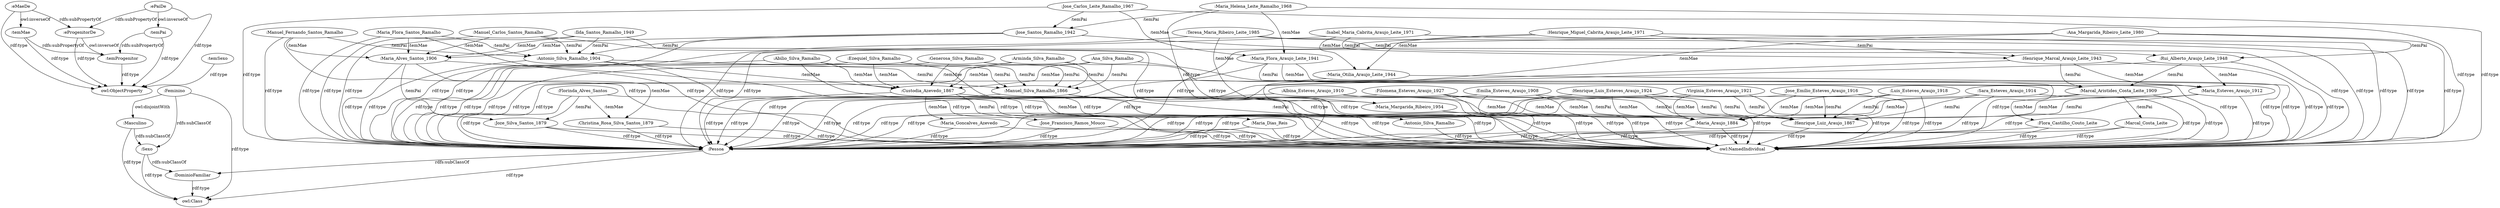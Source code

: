 digraph { 
":eMaeDe" -> "owl:ObjectProperty"[label="rdf:type"]
":eMaeDe" -> ":eProgenitorDe"[label="rdfs:subPropertyOf"]
":eMaeDe" -> ":temMae"[label="owl:inverseOf"]
":ePaiDe" -> "owl:ObjectProperty"[label="rdf:type"]
":ePaiDe" -> ":eProgenitorDe"[label="rdfs:subPropertyOf"]
":ePaiDe" -> ":temPai"[label="owl:inverseOf"]
":eProgenitorDe" -> "owl:ObjectProperty"[label="rdf:type"]
":eProgenitorDe" -> ":temProgenitor"[label="owl:inverseOf"]
":temMae" -> "owl:ObjectProperty"[label="rdf:type"]
":temMae" -> ":temProgenitor"[label="rdfs:subPropertyOf"]
":temPai" -> "owl:ObjectProperty"[label="rdf:type"]
":temPai" -> ":temProgenitor"[label="rdfs:subPropertyOf"]
":temProgenitor" -> "owl:ObjectProperty"[label="rdf:type"]
":temSexo" -> "owl:ObjectProperty"[label="rdf:type"]
":DominioFamiliar" -> "owl:Class"[label="rdf:type"]
":Feminino" -> "owl:Class"[label="rdf:type"]
":Feminino" -> ":Sexo"[label="rdfs:subClassOf"]
":Feminino" -> ":Masculino"[label="owl:disjointWith"]
":Masculino" -> "owl:Class"[label="rdf:type"]
":Masculino" -> ":Sexo"[label="rdfs:subClassOf"]
":Pessoa" -> "owl:Class"[label="rdf:type"]
":Pessoa" -> ":DominioFamiliar"[label="rdfs:subClassOf"]
":Sexo" -> "owl:Class"[label="rdf:type"]
":Sexo" -> ":DominioFamiliar"[label="rdfs:subClassOf"]
":Abilio_Silva_Ramalho" -> "owl:NamedIndividual"[label="rdf:type"]
":Abilio_Silva_Ramalho" -> ":Pessoa"[label="rdf:type"]
":Abilio_Silva_Ramalho" -> ":Custodia_Azevedo_1867"[label=":temMae"]
":Abilio_Silva_Ramalho" -> ":Manuel_Silva_Ramalho_1866"[label=":temPai"]
":Albina_Esteves_Araujo_1910" -> "owl:NamedIndividual"[label="rdf:type"]
":Albina_Esteves_Araujo_1910" -> ":Pessoa"[label="rdf:type"]
":Albina_Esteves_Araujo_1910" -> ":Maria_Araujo_1884"[label=":temMae"]
":Albina_Esteves_Araujo_1910" -> ":Henrique_Luiz_Araujo_1867"[label=":temPai"]
":Ana_Margarida_Ribeiro_Leite_1980" -> "owl:NamedIndividual"[label="rdf:type"]
":Ana_Margarida_Ribeiro_Leite_1980" -> ":Pessoa"[label="rdf:type"]
":Ana_Margarida_Ribeiro_Leite_1980" -> ":Maria_Margarida_Ribeiro_1954"[label=":temMae"]
":Ana_Margarida_Ribeiro_Leite_1980" -> ":Rui_Alberto_Araujo_Leite_1948"[label=":temPai"]
":Ana_Silva_Ramalho" -> "owl:NamedIndividual"[label="rdf:type"]
":Ana_Silva_Ramalho" -> ":Pessoa"[label="rdf:type"]
":Ana_Silva_Ramalho" -> ":Custodia_Azevedo_1867"[label=":temMae"]
":Ana_Silva_Ramalho" -> ":Manuel_Silva_Ramalho_1866"[label=":temPai"]
":Antonio_Silva_Ramalho" -> "owl:NamedIndividual"[label="rdf:type"]
":Antonio_Silva_Ramalho_1904" -> "owl:NamedIndividual"[label="rdf:type"]
":Antonio_Silva_Ramalho_1904" -> ":Pessoa"[label="rdf:type"]
":Antonio_Silva_Ramalho_1904" -> ":Custodia_Azevedo_1867"[label=":temMae"]
":Antonio_Silva_Ramalho_1904" -> ":Manuel_Silva_Ramalho_1866"[label=":temPai"]
":Arminda_Silva_Ramalho" -> "owl:NamedIndividual"[label="rdf:type"]
":Arminda_Silva_Ramalho" -> ":Pessoa"[label="rdf:type"]
":Arminda_Silva_Ramalho" -> ":Custodia_Azevedo_1867"[label=":temMae"]
":Arminda_Silva_Ramalho" -> ":Manuel_Silva_Ramalho_1866"[label=":temPai"]
":Christina_Rosa_Silva_Santos_1879" -> "owl:NamedIndividual"[label="rdf:type"]
":Christina_Rosa_Silva_Santos_1879" -> ":Pessoa"[label="rdf:type"]
":Custodia_Azevedo_1867" -> "owl:NamedIndividual"[label="rdf:type"]
":Custodia_Azevedo_1867" -> ":Pessoa"[label="rdf:type"]
":Custodia_Azevedo_1867" -> ":Maria_Goncalves_Azevedo"[label=":temMae"]
":Custodia_Azevedo_1867" -> ":Jose_Francisco_Ramos_Mouco"[label=":temPai"]
":Emilia_Esteves_Araujo_1908" -> "owl:NamedIndividual"[label="rdf:type"]
":Emilia_Esteves_Araujo_1908" -> ":Pessoa"[label="rdf:type"]
":Emilia_Esteves_Araujo_1908" -> ":Maria_Araujo_1884"[label=":temMae"]
":Emilia_Esteves_Araujo_1908" -> ":Henrique_Luiz_Araujo_1867"[label=":temPai"]
":Ezequiel_Silva_Ramalho" -> "owl:NamedIndividual"[label="rdf:type"]
":Ezequiel_Silva_Ramalho" -> ":Pessoa"[label="rdf:type"]
":Ezequiel_Silva_Ramalho" -> ":Custodia_Azevedo_1867"[label=":temMae"]
":Ezequiel_Silva_Ramalho" -> ":Manuel_Silva_Ramalho_1866"[label=":temPai"]
":Filomena_Esteves_Araujo_1927" -> "owl:NamedIndividual"[label="rdf:type"]
":Filomena_Esteves_Araujo_1927" -> ":Pessoa"[label="rdf:type"]
":Filomena_Esteves_Araujo_1927" -> ":Maria_Araujo_1884"[label=":temMae"]
":Filomena_Esteves_Araujo_1927" -> ":Henrique_Luiz_Araujo_1867"[label=":temPai"]
":Flora_Castilho_Couto_Leite" -> "owl:NamedIndividual"[label="rdf:type"]
":Flora_Castilho_Couto_Leite" -> ":Pessoa"[label="rdf:type"]
":Florinda_Alves_Santos" -> "owl:NamedIndividual"[label="rdf:type"]
":Florinda_Alves_Santos" -> ":Pessoa"[label="rdf:type"]
":Florinda_Alves_Santos" -> ":Christina_Rosa_Silva_Santos_1879"[label=":temMae"]
":Florinda_Alves_Santos" -> ":Joze_Silva_Santos_1879"[label=":temPai"]
":Generosa_Silva_Ramalho" -> "owl:NamedIndividual"[label="rdf:type"]
":Generosa_Silva_Ramalho" -> ":Pessoa"[label="rdf:type"]
":Generosa_Silva_Ramalho" -> ":Custodia_Azevedo_1867"[label=":temMae"]
":Generosa_Silva_Ramalho" -> ":Manuel_Silva_Ramalho_1866"[label=":temPai"]
":Henrique_Luis_Esteves_Araujo_1924" -> "owl:NamedIndividual"[label="rdf:type"]
":Henrique_Luis_Esteves_Araujo_1924" -> ":Pessoa"[label="rdf:type"]
":Henrique_Luis_Esteves_Araujo_1924" -> ":Maria_Araujo_1884"[label=":temMae"]
":Henrique_Luis_Esteves_Araujo_1924" -> ":Henrique_Luiz_Araujo_1867"[label=":temPai"]
":Henrique_Luiz_Araujo_1867" -> "owl:NamedIndividual"[label="rdf:type"]
":Henrique_Marcal_Araujo_Leite_1943" -> "owl:NamedIndividual"[label="rdf:type"]
":Henrique_Marcal_Araujo_Leite_1943" -> ":Pessoa"[label="rdf:type"]
":Henrique_Marcal_Araujo_Leite_1943" -> ":Maria_Esteves_Araujo_1912"[label=":temMae"]
":Henrique_Marcal_Araujo_Leite_1943" -> ":Marcal_Aristides_Costa_Leite_1909"[label=":temPai"]
":Henrique_Miguel_Cabrita_Araujo_Leite_1971" -> "owl:NamedIndividual"[label="rdf:type"]
":Henrique_Miguel_Cabrita_Araujo_Leite_1971" -> ":Pessoa"[label="rdf:type"]
":Henrique_Miguel_Cabrita_Araujo_Leite_1971" -> ":Maria_Otilia_Araujo_Leite_1944"[label=":temMae"]
":Henrique_Miguel_Cabrita_Araujo_Leite_1971" -> ":Henrique_Marcal_Araujo_Leite_1943"[label=":temPai"]
":Ilda_Santos_Ramalho_1949" -> "owl:NamedIndividual"[label="rdf:type"]
":Ilda_Santos_Ramalho_1949" -> ":Pessoa"[label="rdf:type"]
":Ilda_Santos_Ramalho_1949" -> ":Maria_Alves_Santos_1906"[label=":temMae"]
":Ilda_Santos_Ramalho_1949" -> ":Antonio_Silva_Ramalho_1904"[label=":temPai"]
":Isabel_Maria_Cabrita_Araujo_Leite_1971" -> "owl:NamedIndividual"[label="rdf:type"]
":Isabel_Maria_Cabrita_Araujo_Leite_1971" -> ":Pessoa"[label="rdf:type"]
":Isabel_Maria_Cabrita_Araujo_Leite_1971" -> ":Maria_Otilia_Araujo_Leite_1944"[label=":temMae"]
":Isabel_Maria_Cabrita_Araujo_Leite_1971" -> ":Henrique_Marcal_Araujo_Leite_1943"[label=":temPai"]
":Jose_Carlos_Leite_Ramalho_1967" -> "owl:NamedIndividual"[label="rdf:type"]
":Jose_Carlos_Leite_Ramalho_1967" -> ":Pessoa"[label="rdf:type"]
":Jose_Carlos_Leite_Ramalho_1967" -> ":Maria_Flora_Araujo_Leite_1941"[label=":temMae"]
":Jose_Carlos_Leite_Ramalho_1967" -> ":Jose_Santos_Ramalho_1942"[label=":temPai"]
":Jose_Emilio_Esteves_Araujo_1916" -> "owl:NamedIndividual"[label="rdf:type"]
":Jose_Emilio_Esteves_Araujo_1916" -> ":Pessoa"[label="rdf:type"]
":Jose_Emilio_Esteves_Araujo_1916" -> ":Maria_Araujo_1884"[label=":temMae"]
":Jose_Emilio_Esteves_Araujo_1916" -> ":Henrique_Luiz_Araujo_1867"[label=":temPai"]
":Jose_Francisco_Ramos_Mouco" -> "owl:NamedIndividual"[label="rdf:type"]
":Jose_Francisco_Ramos_Mouco" -> ":Pessoa"[label="rdf:type"]
":Jose_Santos_Ramalho_1942" -> "owl:NamedIndividual"[label="rdf:type"]
":Jose_Santos_Ramalho_1942" -> ":Pessoa"[label="rdf:type"]
":Jose_Santos_Ramalho_1942" -> ":Maria_Alves_Santos_1906"[label=":temMae"]
":Jose_Santos_Ramalho_1942" -> ":Antonio_Silva_Ramalho_1904"[label=":temPai"]
":Joze_Silva_Santos_1879" -> "owl:NamedIndividual"[label="rdf:type"]
":Joze_Silva_Santos_1879" -> ":Pessoa"[label="rdf:type"]
":Luis_Esteves_Araujo_1918" -> "owl:NamedIndividual"[label="rdf:type"]
":Luis_Esteves_Araujo_1918" -> ":Pessoa"[label="rdf:type"]
":Luis_Esteves_Araujo_1918" -> ":Maria_Araujo_1884"[label=":temMae"]
":Luis_Esteves_Araujo_1918" -> ":Henrique_Luiz_Araujo_1867"[label=":temPai"]
":Manuel_Carlos_Santos_Ramalho" -> "owl:NamedIndividual"[label="rdf:type"]
":Manuel_Carlos_Santos_Ramalho" -> ":Pessoa"[label="rdf:type"]
":Manuel_Carlos_Santos_Ramalho" -> ":Maria_Alves_Santos_1906"[label=":temMae"]
":Manuel_Carlos_Santos_Ramalho" -> ":Antonio_Silva_Ramalho_1904"[label=":temPai"]
":Manuel_Fernando_Santos_Ramalho" -> "owl:NamedIndividual"[label="rdf:type"]
":Manuel_Fernando_Santos_Ramalho" -> ":Pessoa"[label="rdf:type"]
":Manuel_Fernando_Santos_Ramalho" -> ":Maria_Alves_Santos_1906"[label=":temMae"]
":Manuel_Fernando_Santos_Ramalho" -> ":Antonio_Silva_Ramalho_1904"[label=":temPai"]
":Manuel_Silva_Ramalho_1866" -> "owl:NamedIndividual"[label="rdf:type"]
":Manuel_Silva_Ramalho_1866" -> ":Pessoa"[label="rdf:type"]
":Manuel_Silva_Ramalho_1866" -> ":Maria_Dias_Reis"[label=":temMae"]
":Manuel_Silva_Ramalho_1866" -> ":Antonio_Silva_Ramalho"[label=":temPai"]
":Marcal_Aristides_Costa_Leite_1909" -> "owl:NamedIndividual"[label="rdf:type"]
":Marcal_Aristides_Costa_Leite_1909" -> ":Pessoa"[label="rdf:type"]
":Marcal_Aristides_Costa_Leite_1909" -> ":Flora_Castilho_Couto_Leite"[label=":temMae"]
":Marcal_Aristides_Costa_Leite_1909" -> ":Marcal_Costa_Leite"[label=":temPai"]
":Marcal_Costa_Leite" -> "owl:NamedIndividual"[label="rdf:type"]
":Marcal_Costa_Leite" -> ":Pessoa"[label="rdf:type"]
":Maria_Alves_Santos_1906" -> "owl:NamedIndividual"[label="rdf:type"]
":Maria_Alves_Santos_1906" -> ":Pessoa"[label="rdf:type"]
":Maria_Alves_Santos_1906" -> ":Christina_Rosa_Silva_Santos_1879"[label=":temMae"]
":Maria_Alves_Santos_1906" -> ":Joze_Silva_Santos_1879"[label=":temPai"]
":Maria_Araujo_1884" -> "owl:NamedIndividual"[label="rdf:type"]
":Maria_Araujo_1884" -> ":Pessoa"[label="rdf:type"]
":Maria_Dias_Reis" -> "owl:NamedIndividual"[label="rdf:type"]
":Maria_Dias_Reis" -> ":Pessoa"[label="rdf:type"]
":Maria_Esteves_Araujo_1912" -> "owl:NamedIndividual"[label="rdf:type"]
":Maria_Esteves_Araujo_1912" -> ":Pessoa"[label="rdf:type"]
":Maria_Esteves_Araujo_1912" -> ":Maria_Araujo_1884"[label=":temMae"]
":Maria_Esteves_Araujo_1912" -> ":Henrique_Luiz_Araujo_1867"[label=":temPai"]
":Maria_Flora_Araujo_Leite_1941" -> "owl:NamedIndividual"[label="rdf:type"]
":Maria_Flora_Araujo_Leite_1941" -> ":Pessoa"[label="rdf:type"]
":Maria_Flora_Araujo_Leite_1941" -> ":Maria_Esteves_Araujo_1912"[label=":temMae"]
":Maria_Flora_Araujo_Leite_1941" -> ":Marcal_Aristides_Costa_Leite_1909"[label=":temPai"]
":Maria_Flora_Santos_Ramalho" -> "owl:NamedIndividual"[label="rdf:type"]
":Maria_Flora_Santos_Ramalho" -> ":Pessoa"[label="rdf:type"]
":Maria_Flora_Santos_Ramalho" -> ":Maria_Alves_Santos_1906"[label=":temMae"]
":Maria_Flora_Santos_Ramalho" -> ":Antonio_Silva_Ramalho_1904"[label=":temPai"]
":Maria_Goncalves_Azevedo" -> "owl:NamedIndividual"[label="rdf:type"]
":Maria_Goncalves_Azevedo" -> ":Pessoa"[label="rdf:type"]
":Maria_Helena_Leite_Ramalho_1968" -> "owl:NamedIndividual"[label="rdf:type"]
":Maria_Helena_Leite_Ramalho_1968" -> ":Pessoa"[label="rdf:type"]
":Maria_Helena_Leite_Ramalho_1968" -> ":Maria_Flora_Araujo_Leite_1941"[label=":temMae"]
":Maria_Helena_Leite_Ramalho_1968" -> ":Jose_Santos_Ramalho_1942"[label=":temPai"]
":Maria_Margarida_Ribeiro_1954" -> "owl:NamedIndividual"[label="rdf:type"]
":Maria_Margarida_Ribeiro_1954" -> ":Pessoa"[label="rdf:type"]
":Maria_Otilia_Araujo_Leite_1944" -> "owl:NamedIndividual"[label="rdf:type"]
":Maria_Otilia_Araujo_Leite_1944" -> ":Pessoa"[label="rdf:type"]
":Rui_Alberto_Araujo_Leite_1948" -> "owl:NamedIndividual"[label="rdf:type"]
":Rui_Alberto_Araujo_Leite_1948" -> ":Pessoa"[label="rdf:type"]
":Rui_Alberto_Araujo_Leite_1948" -> ":Maria_Esteves_Araujo_1912"[label=":temMae"]
":Rui_Alberto_Araujo_Leite_1948" -> ":Marcal_Aristides_Costa_Leite_1909"[label=":temPai"]
":Sara_Esteves_Araujo_1914" -> "owl:NamedIndividual"[label="rdf:type"]
":Sara_Esteves_Araujo_1914" -> ":Pessoa"[label="rdf:type"]
":Sara_Esteves_Araujo_1914" -> ":Maria_Araujo_1884"[label=":temMae"]
":Sara_Esteves_Araujo_1914" -> ":Henrique_Luiz_Araujo_1867"[label=":temPai"]
":Teresa_Maria_Ribeiro_Leite_1985" -> "owl:NamedIndividual"[label="rdf:type"]
":Teresa_Maria_Ribeiro_Leite_1985" -> ":Pessoa"[label="rdf:type"]
":Teresa_Maria_Ribeiro_Leite_1985" -> ":Maria_Margarida_Ribeiro_1954"[label=":temMae"]
":Teresa_Maria_Ribeiro_Leite_1985" -> ":Rui_Alberto_Araujo_Leite_1948"[label=":temPai"]
":Virginia_Esteves_Araujo_1921" -> "owl:NamedIndividual"[label="rdf:type"]
":Virginia_Esteves_Araujo_1921" -> ":Pessoa"[label="rdf:type"]
":Virginia_Esteves_Araujo_1921" -> ":Maria_Araujo_1884"[label=":temMae"]
":Virginia_Esteves_Araujo_1921" -> ":Henrique_Luiz_Araujo_1867"[label=":temPai"]
}